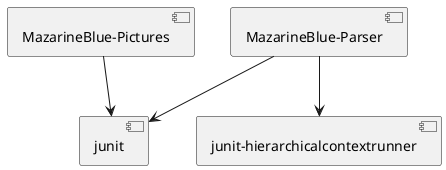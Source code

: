 @startuml
[MazarineBlue-Parser] --> [junit]
[MazarineBlue-Parser] --> [junit-hierarchicalcontextrunner]
[MazarineBlue-Pictures] --> [junit]
@enduml